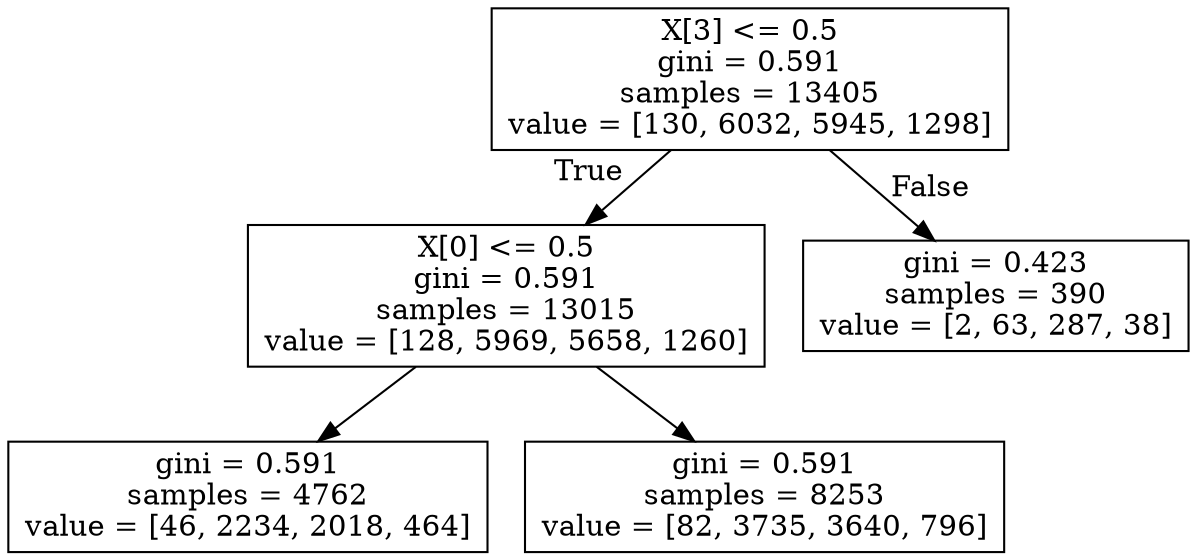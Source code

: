 digraph Tree {
node [shape=box] ;
0 [label="X[3] <= 0.5\ngini = 0.591\nsamples = 13405\nvalue = [130, 6032, 5945, 1298]"] ;
1 [label="X[0] <= 0.5\ngini = 0.591\nsamples = 13015\nvalue = [128, 5969, 5658, 1260]"] ;
0 -> 1 [labeldistance=2.5, labelangle=45, headlabel="True"] ;
2 [label="gini = 0.591\nsamples = 4762\nvalue = [46, 2234, 2018, 464]"] ;
1 -> 2 ;
3 [label="gini = 0.591\nsamples = 8253\nvalue = [82, 3735, 3640, 796]"] ;
1 -> 3 ;
4 [label="gini = 0.423\nsamples = 390\nvalue = [2, 63, 287, 38]"] ;
0 -> 4 [labeldistance=2.5, labelangle=-45, headlabel="False"] ;
}